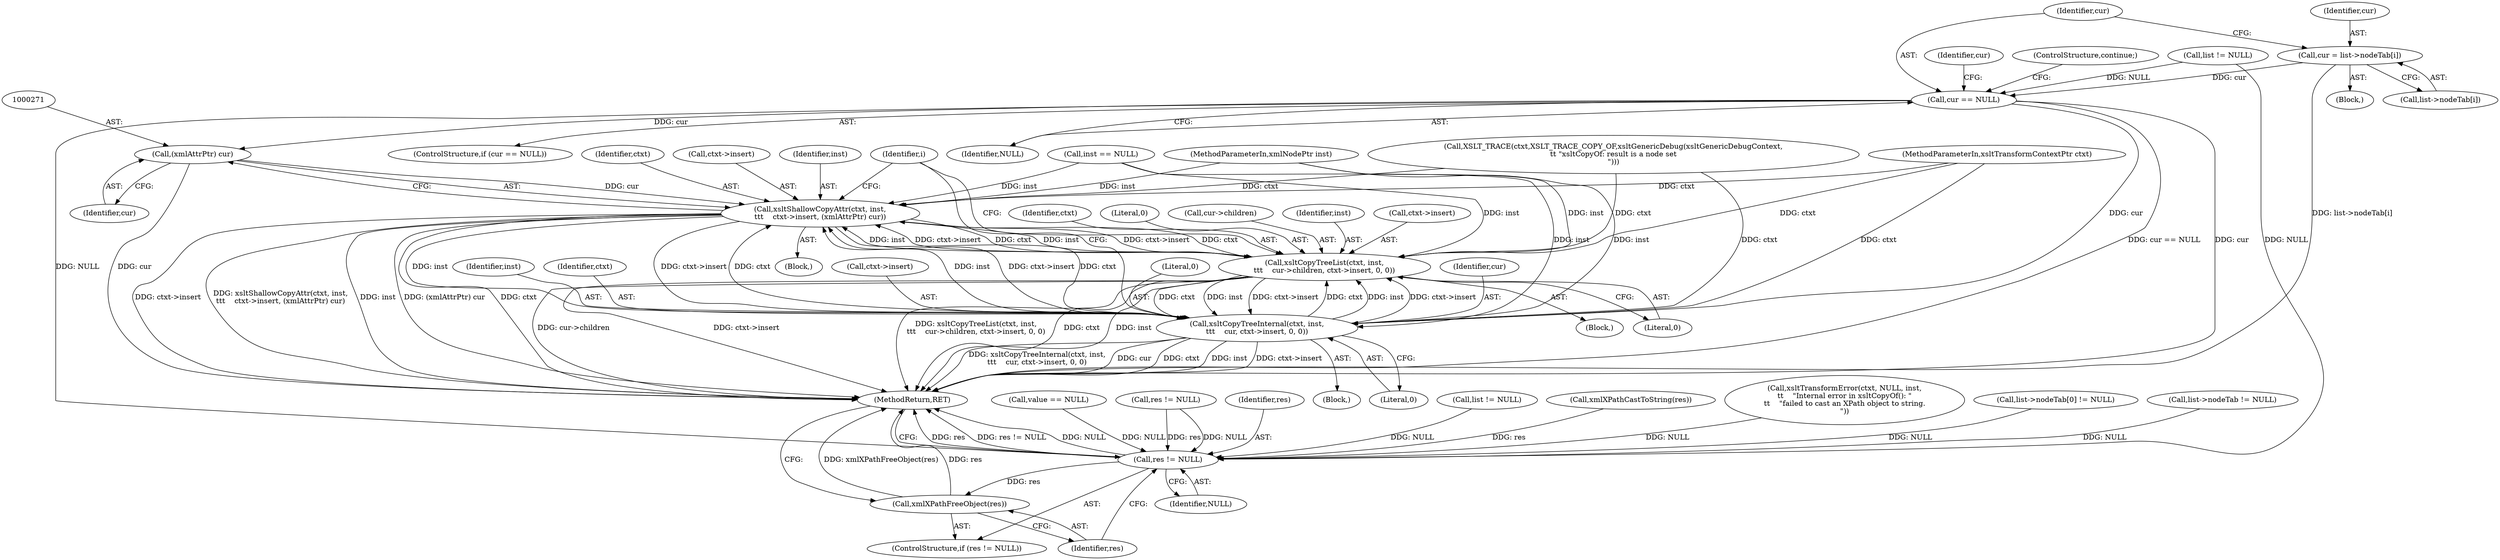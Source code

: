 digraph "0_Chrome_96dbafe288dbe2f0cc45fa3c39daf6d0c37acbab_35@array" {
"1000220" [label="(Call,cur = list->nodeTab[i])"];
"1000228" [label="(Call,cur == NULL)"];
"1000270" [label="(Call,(xmlAttrPtr) cur)"];
"1000264" [label="(Call,xsltShallowCopyAttr(ctxt, inst,\n\t\t\t    ctxt->insert, (xmlAttrPtr) cur))"];
"1000245" [label="(Call,xsltCopyTreeList(ctxt, inst,\n\t\t\t    cur->children, ctxt->insert, 0, 0))"];
"1000275" [label="(Call,xsltCopyTreeInternal(ctxt, inst,\n\t\t\t    cur, ctxt->insert, 0, 0))"];
"1000404" [label="(Call,res != NULL)"];
"1000407" [label="(Call,xmlXPathFreeObject(res))"];
"1000282" [label="(Literal,0)"];
"1000220" [label="(Call,cur = list->nodeTab[i])"];
"1000228" [label="(Call,cur == NULL)"];
"1000246" [label="(Identifier,ctxt)"];
"1000227" [label="(ControlStructure,if (cur == NULL))"];
"1000254" [label="(Literal,0)"];
"1000274" [label="(Block,)"];
"1000315" [label="(Call,list->nodeTab[0] != NULL)"];
"1000309" [label="(Call,list->nodeTab != NULL)"];
"1000245" [label="(Call,xsltCopyTreeList(ctxt, inst,\n\t\t\t    cur->children, ctxt->insert, 0, 0))"];
"1000110" [label="(MethodParameterIn,xmlNodePtr inst)"];
"1000275" [label="(Call,xsltCopyTreeInternal(ctxt, inst,\n\t\t\t    cur, ctxt->insert, 0, 0))"];
"1000229" [label="(Identifier,cur)"];
"1000278" [label="(Identifier,cur)"];
"1000203" [label="(Call,list != NULL)"];
"1000236" [label="(Identifier,cur)"];
"1000409" [label="(MethodReturn,RET)"];
"1000218" [label="(Identifier,i)"];
"1000108" [label="(MethodParameterIn,xsltTransformContextPtr ctxt)"];
"1000270" [label="(Call,(xmlAttrPtr) cur)"];
"1000277" [label="(Identifier,inst)"];
"1000408" [label="(Identifier,res)"];
"1000355" [label="(Call,value == NULL)"];
"1000265" [label="(Identifier,ctxt)"];
"1000406" [label="(Identifier,NULL)"];
"1000180" [label="(Call,res != NULL)"];
"1000219" [label="(Block,)"];
"1000405" [label="(Identifier,res)"];
"1000267" [label="(Call,ctxt->insert)"];
"1000244" [label="(Block,)"];
"1000404" [label="(Call,res != NULL)"];
"1000276" [label="(Identifier,ctxt)"];
"1000305" [label="(Call,list != NULL)"];
"1000272" [label="(Identifier,cur)"];
"1000248" [label="(Call,cur->children)"];
"1000264" [label="(Call,xsltShallowCopyAttr(ctxt, inst,\n\t\t\t    ctxt->insert, (xmlAttrPtr) cur))"];
"1000137" [label="(Call,inst == NULL)"];
"1000352" [label="(Call,xmlXPathCastToString(res))"];
"1000222" [label="(Call,list->nodeTab[i])"];
"1000221" [label="(Identifier,cur)"];
"1000359" [label="(Call,xsltTransformError(ctxt, NULL, inst,\n\t\t    \"Internal error in xsltCopyOf(): \"\n\t\t    \"failed to cast an XPath object to string.\n\"))"];
"1000231" [label="(ControlStructure,continue;)"];
"1000255" [label="(Literal,0)"];
"1000230" [label="(Identifier,NULL)"];
"1000407" [label="(Call,xmlXPathFreeObject(res))"];
"1000247" [label="(Identifier,inst)"];
"1000266" [label="(Identifier,inst)"];
"1000283" [label="(Literal,0)"];
"1000263" [label="(Block,)"];
"1000191" [label="(Call,XSLT_TRACE(ctxt,XSLT_TRACE_COPY_OF,xsltGenericDebug(xsltGenericDebugContext,\n\t\t \"xsltCopyOf: result is a node set\n\")))"];
"1000279" [label="(Call,ctxt->insert)"];
"1000251" [label="(Call,ctxt->insert)"];
"1000403" [label="(ControlStructure,if (res != NULL))"];
"1000220" -> "1000219"  [label="AST: "];
"1000220" -> "1000222"  [label="CFG: "];
"1000221" -> "1000220"  [label="AST: "];
"1000222" -> "1000220"  [label="AST: "];
"1000229" -> "1000220"  [label="CFG: "];
"1000220" -> "1000409"  [label="DDG: list->nodeTab[i]"];
"1000220" -> "1000228"  [label="DDG: cur"];
"1000228" -> "1000227"  [label="AST: "];
"1000228" -> "1000230"  [label="CFG: "];
"1000229" -> "1000228"  [label="AST: "];
"1000230" -> "1000228"  [label="AST: "];
"1000231" -> "1000228"  [label="CFG: "];
"1000236" -> "1000228"  [label="CFG: "];
"1000228" -> "1000409"  [label="DDG: cur == NULL"];
"1000228" -> "1000409"  [label="DDG: cur"];
"1000203" -> "1000228"  [label="DDG: NULL"];
"1000228" -> "1000270"  [label="DDG: cur"];
"1000228" -> "1000275"  [label="DDG: cur"];
"1000228" -> "1000404"  [label="DDG: NULL"];
"1000270" -> "1000264"  [label="AST: "];
"1000270" -> "1000272"  [label="CFG: "];
"1000271" -> "1000270"  [label="AST: "];
"1000272" -> "1000270"  [label="AST: "];
"1000264" -> "1000270"  [label="CFG: "];
"1000270" -> "1000409"  [label="DDG: cur"];
"1000270" -> "1000264"  [label="DDG: cur"];
"1000264" -> "1000263"  [label="AST: "];
"1000265" -> "1000264"  [label="AST: "];
"1000266" -> "1000264"  [label="AST: "];
"1000267" -> "1000264"  [label="AST: "];
"1000218" -> "1000264"  [label="CFG: "];
"1000264" -> "1000409"  [label="DDG: ctxt"];
"1000264" -> "1000409"  [label="DDG: ctxt->insert"];
"1000264" -> "1000409"  [label="DDG: xsltShallowCopyAttr(ctxt, inst,\n\t\t\t    ctxt->insert, (xmlAttrPtr) cur)"];
"1000264" -> "1000409"  [label="DDG: inst"];
"1000264" -> "1000409"  [label="DDG: (xmlAttrPtr) cur"];
"1000264" -> "1000245"  [label="DDG: ctxt"];
"1000264" -> "1000245"  [label="DDG: inst"];
"1000264" -> "1000245"  [label="DDG: ctxt->insert"];
"1000275" -> "1000264"  [label="DDG: ctxt"];
"1000275" -> "1000264"  [label="DDG: inst"];
"1000275" -> "1000264"  [label="DDG: ctxt->insert"];
"1000245" -> "1000264"  [label="DDG: ctxt"];
"1000245" -> "1000264"  [label="DDG: inst"];
"1000245" -> "1000264"  [label="DDG: ctxt->insert"];
"1000191" -> "1000264"  [label="DDG: ctxt"];
"1000108" -> "1000264"  [label="DDG: ctxt"];
"1000137" -> "1000264"  [label="DDG: inst"];
"1000110" -> "1000264"  [label="DDG: inst"];
"1000264" -> "1000275"  [label="DDG: ctxt"];
"1000264" -> "1000275"  [label="DDG: inst"];
"1000264" -> "1000275"  [label="DDG: ctxt->insert"];
"1000245" -> "1000244"  [label="AST: "];
"1000245" -> "1000255"  [label="CFG: "];
"1000246" -> "1000245"  [label="AST: "];
"1000247" -> "1000245"  [label="AST: "];
"1000248" -> "1000245"  [label="AST: "];
"1000251" -> "1000245"  [label="AST: "];
"1000254" -> "1000245"  [label="AST: "];
"1000255" -> "1000245"  [label="AST: "];
"1000218" -> "1000245"  [label="CFG: "];
"1000245" -> "1000409"  [label="DDG: cur->children"];
"1000245" -> "1000409"  [label="DDG: ctxt->insert"];
"1000245" -> "1000409"  [label="DDG: xsltCopyTreeList(ctxt, inst,\n\t\t\t    cur->children, ctxt->insert, 0, 0)"];
"1000245" -> "1000409"  [label="DDG: ctxt"];
"1000245" -> "1000409"  [label="DDG: inst"];
"1000275" -> "1000245"  [label="DDG: ctxt"];
"1000275" -> "1000245"  [label="DDG: inst"];
"1000275" -> "1000245"  [label="DDG: ctxt->insert"];
"1000191" -> "1000245"  [label="DDG: ctxt"];
"1000108" -> "1000245"  [label="DDG: ctxt"];
"1000137" -> "1000245"  [label="DDG: inst"];
"1000110" -> "1000245"  [label="DDG: inst"];
"1000245" -> "1000275"  [label="DDG: ctxt"];
"1000245" -> "1000275"  [label="DDG: inst"];
"1000245" -> "1000275"  [label="DDG: ctxt->insert"];
"1000275" -> "1000274"  [label="AST: "];
"1000275" -> "1000283"  [label="CFG: "];
"1000276" -> "1000275"  [label="AST: "];
"1000277" -> "1000275"  [label="AST: "];
"1000278" -> "1000275"  [label="AST: "];
"1000279" -> "1000275"  [label="AST: "];
"1000282" -> "1000275"  [label="AST: "];
"1000283" -> "1000275"  [label="AST: "];
"1000218" -> "1000275"  [label="CFG: "];
"1000275" -> "1000409"  [label="DDG: xsltCopyTreeInternal(ctxt, inst,\n\t\t\t    cur, ctxt->insert, 0, 0)"];
"1000275" -> "1000409"  [label="DDG: cur"];
"1000275" -> "1000409"  [label="DDG: ctxt"];
"1000275" -> "1000409"  [label="DDG: inst"];
"1000275" -> "1000409"  [label="DDG: ctxt->insert"];
"1000191" -> "1000275"  [label="DDG: ctxt"];
"1000108" -> "1000275"  [label="DDG: ctxt"];
"1000137" -> "1000275"  [label="DDG: inst"];
"1000110" -> "1000275"  [label="DDG: inst"];
"1000404" -> "1000403"  [label="AST: "];
"1000404" -> "1000406"  [label="CFG: "];
"1000405" -> "1000404"  [label="AST: "];
"1000406" -> "1000404"  [label="AST: "];
"1000408" -> "1000404"  [label="CFG: "];
"1000409" -> "1000404"  [label="CFG: "];
"1000404" -> "1000409"  [label="DDG: res"];
"1000404" -> "1000409"  [label="DDG: res != NULL"];
"1000404" -> "1000409"  [label="DDG: NULL"];
"1000352" -> "1000404"  [label="DDG: res"];
"1000180" -> "1000404"  [label="DDG: res"];
"1000180" -> "1000404"  [label="DDG: NULL"];
"1000359" -> "1000404"  [label="DDG: NULL"];
"1000355" -> "1000404"  [label="DDG: NULL"];
"1000309" -> "1000404"  [label="DDG: NULL"];
"1000305" -> "1000404"  [label="DDG: NULL"];
"1000315" -> "1000404"  [label="DDG: NULL"];
"1000203" -> "1000404"  [label="DDG: NULL"];
"1000404" -> "1000407"  [label="DDG: res"];
"1000407" -> "1000403"  [label="AST: "];
"1000407" -> "1000408"  [label="CFG: "];
"1000408" -> "1000407"  [label="AST: "];
"1000409" -> "1000407"  [label="CFG: "];
"1000407" -> "1000409"  [label="DDG: xmlXPathFreeObject(res)"];
"1000407" -> "1000409"  [label="DDG: res"];
}
